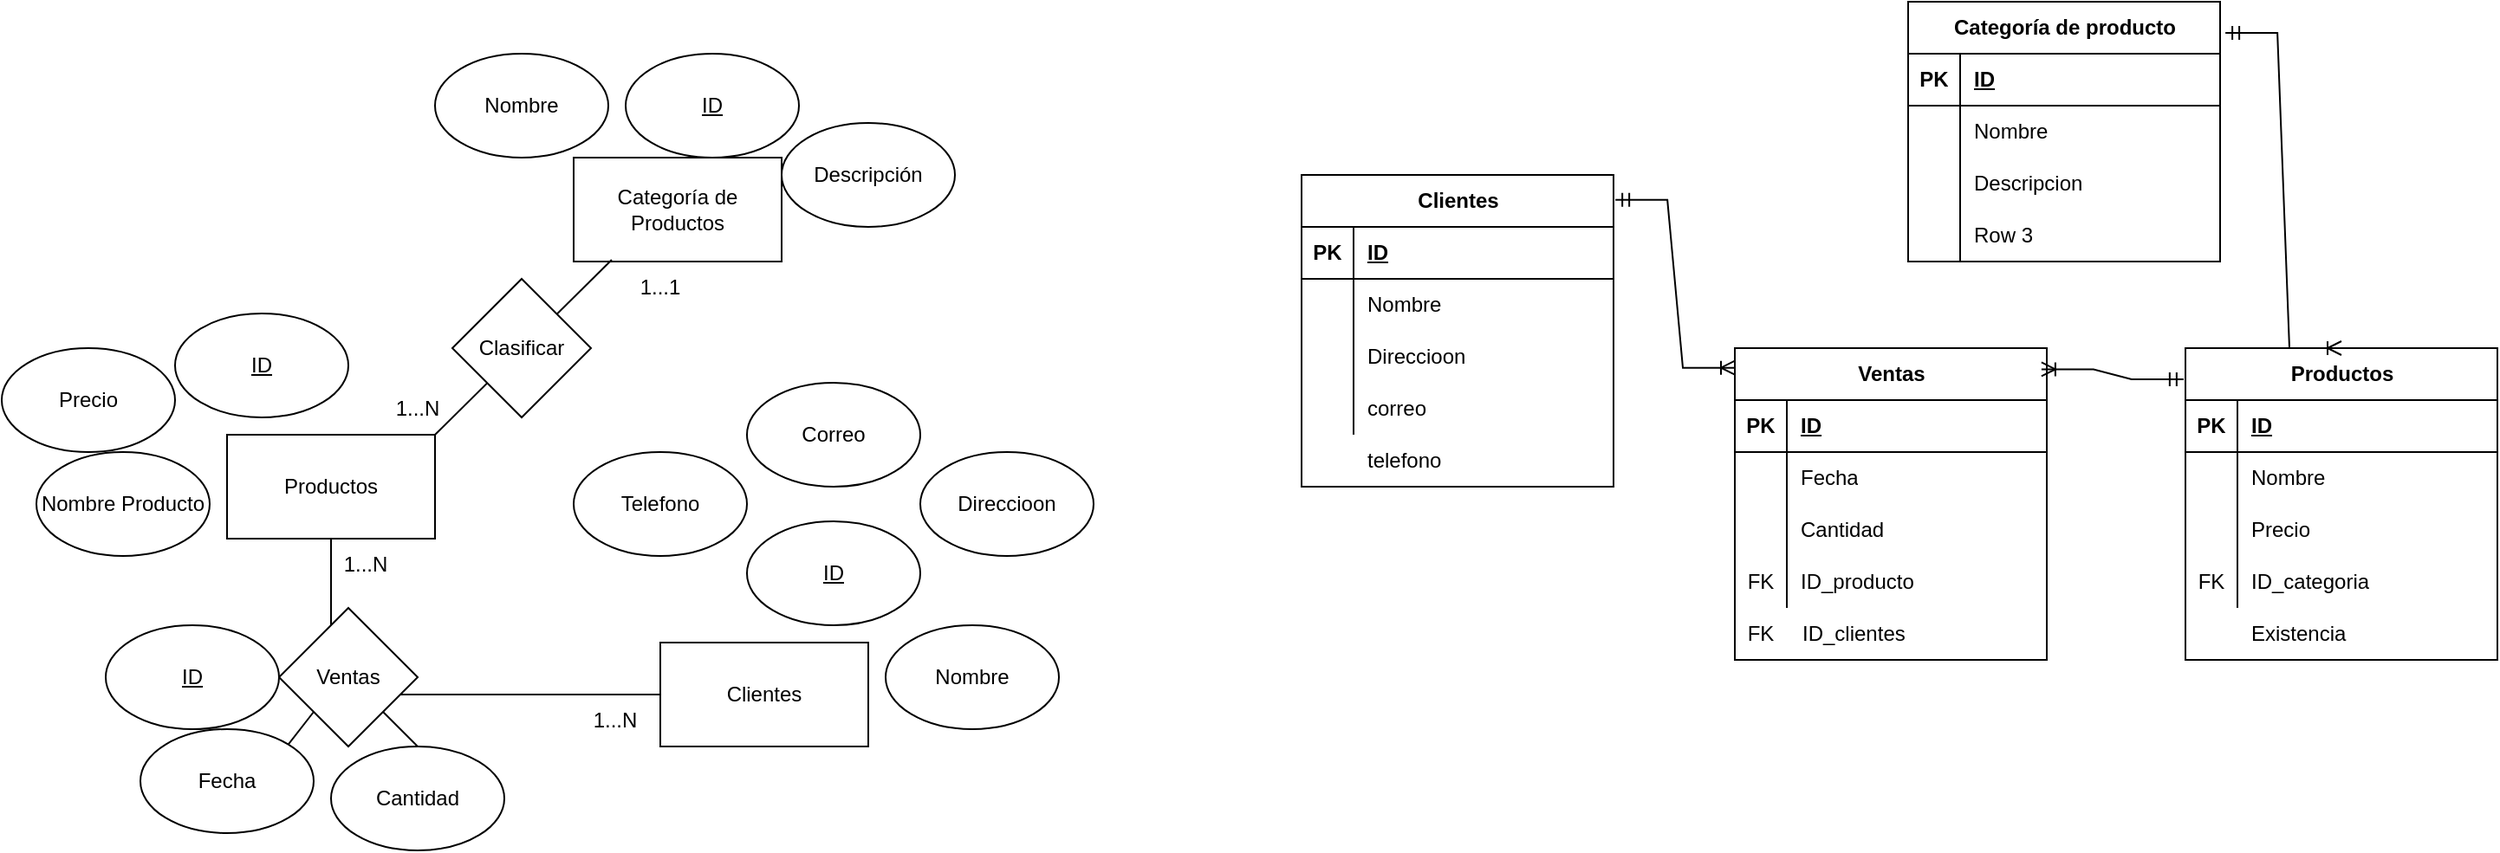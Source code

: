 <mxfile version="24.8.8">
  <diagram id="ik0Lz4-Ns2pUM9sEyJdz" name="Página-1">
    <mxGraphModel dx="712" dy="1914" grid="1" gridSize="10" guides="1" tooltips="1" connect="1" arrows="1" fold="1" page="1" pageScale="1" pageWidth="827" pageHeight="1169" math="0" shadow="0">
      <root>
        <mxCell id="0" />
        <mxCell id="1" parent="0" />
        <mxCell id="ZkZI7FOpLpJpucAlUELA-1" value="Productos" style="rounded=0;whiteSpace=wrap;html=1;" vertex="1" parent="1">
          <mxGeometry x="190" y="200" width="120" height="60" as="geometry" />
        </mxCell>
        <mxCell id="ZkZI7FOpLpJpucAlUELA-2" value="Categoría de Productos" style="rounded=0;whiteSpace=wrap;html=1;" vertex="1" parent="1">
          <mxGeometry x="390" y="40" width="120" height="60" as="geometry" />
        </mxCell>
        <mxCell id="ZkZI7FOpLpJpucAlUELA-3" value="Clientes" style="rounded=0;whiteSpace=wrap;html=1;" vertex="1" parent="1">
          <mxGeometry x="440" y="320" width="120" height="60" as="geometry" />
        </mxCell>
        <mxCell id="ZkZI7FOpLpJpucAlUELA-4" value="&lt;u&gt;ID&lt;/u&gt;" style="ellipse;whiteSpace=wrap;html=1;" vertex="1" parent="1">
          <mxGeometry x="160" y="130" width="100" height="60" as="geometry" />
        </mxCell>
        <mxCell id="ZkZI7FOpLpJpucAlUELA-5" value="Nombre Producto" style="ellipse;whiteSpace=wrap;html=1;" vertex="1" parent="1">
          <mxGeometry x="80" y="210" width="100" height="60" as="geometry" />
        </mxCell>
        <mxCell id="ZkZI7FOpLpJpucAlUELA-6" value="Precio" style="ellipse;whiteSpace=wrap;html=1;" vertex="1" parent="1">
          <mxGeometry x="60" y="150" width="100" height="60" as="geometry" />
        </mxCell>
        <mxCell id="ZkZI7FOpLpJpucAlUELA-7" value="&lt;u&gt;ID&lt;/u&gt;" style="ellipse;whiteSpace=wrap;html=1;" vertex="1" parent="1">
          <mxGeometry x="490" y="250" width="100" height="60" as="geometry" />
        </mxCell>
        <mxCell id="ZkZI7FOpLpJpucAlUELA-8" value="Nombre" style="ellipse;whiteSpace=wrap;html=1;" vertex="1" parent="1">
          <mxGeometry x="570" y="310" width="100" height="60" as="geometry" />
        </mxCell>
        <mxCell id="ZkZI7FOpLpJpucAlUELA-9" value="Direccioon" style="ellipse;whiteSpace=wrap;html=1;" vertex="1" parent="1">
          <mxGeometry x="590" y="210" width="100" height="60" as="geometry" />
        </mxCell>
        <mxCell id="ZkZI7FOpLpJpucAlUELA-10" value="Correo" style="ellipse;whiteSpace=wrap;html=1;" vertex="1" parent="1">
          <mxGeometry x="490" y="170" width="100" height="60" as="geometry" />
        </mxCell>
        <mxCell id="ZkZI7FOpLpJpucAlUELA-11" value="Telefono" style="ellipse;whiteSpace=wrap;html=1;" vertex="1" parent="1">
          <mxGeometry x="390" y="210" width="100" height="60" as="geometry" />
        </mxCell>
        <mxCell id="ZkZI7FOpLpJpucAlUELA-12" value="&lt;u&gt;ID&lt;/u&gt;" style="ellipse;whiteSpace=wrap;html=1;" vertex="1" parent="1">
          <mxGeometry x="420" y="-20" width="100" height="60" as="geometry" />
        </mxCell>
        <mxCell id="ZkZI7FOpLpJpucAlUELA-13" value="Nombre" style="ellipse;whiteSpace=wrap;html=1;" vertex="1" parent="1">
          <mxGeometry x="310" y="-20" width="100" height="60" as="geometry" />
        </mxCell>
        <mxCell id="ZkZI7FOpLpJpucAlUELA-14" value="Descripción" style="ellipse;whiteSpace=wrap;html=1;" vertex="1" parent="1">
          <mxGeometry x="510" y="20" width="100" height="60" as="geometry" />
        </mxCell>
        <mxCell id="ZkZI7FOpLpJpucAlUELA-15" value="" style="endArrow=none;html=1;rounded=0;entryX=0.5;entryY=1;entryDx=0;entryDy=0;exitX=0;exitY=0.5;exitDx=0;exitDy=0;" edge="1" parent="1" source="ZkZI7FOpLpJpucAlUELA-3" target="ZkZI7FOpLpJpucAlUELA-1">
          <mxGeometry width="50" height="50" relative="1" as="geometry">
            <mxPoint x="260" y="420" as="sourcePoint" />
            <mxPoint x="310" y="370" as="targetPoint" />
            <Array as="points">
              <mxPoint x="250" y="350" />
            </Array>
          </mxGeometry>
        </mxCell>
        <mxCell id="ZkZI7FOpLpJpucAlUELA-16" value="Ventas" style="rhombus;whiteSpace=wrap;html=1;" vertex="1" parent="1">
          <mxGeometry x="220" y="300" width="80" height="80" as="geometry" />
        </mxCell>
        <mxCell id="ZkZI7FOpLpJpucAlUELA-17" value="&lt;u&gt;ID&lt;/u&gt;" style="ellipse;whiteSpace=wrap;html=1;" vertex="1" parent="1">
          <mxGeometry x="120" y="310" width="100" height="60" as="geometry" />
        </mxCell>
        <mxCell id="ZkZI7FOpLpJpucAlUELA-18" value="Fecha" style="ellipse;whiteSpace=wrap;html=1;" vertex="1" parent="1">
          <mxGeometry x="140" y="370" width="100" height="60" as="geometry" />
        </mxCell>
        <mxCell id="ZkZI7FOpLpJpucAlUELA-19" value="Cantidad" style="ellipse;whiteSpace=wrap;html=1;" vertex="1" parent="1">
          <mxGeometry x="250" y="380" width="100" height="60" as="geometry" />
        </mxCell>
        <mxCell id="ZkZI7FOpLpJpucAlUELA-20" value="" style="endArrow=none;html=1;rounded=0;entryX=0.183;entryY=0.983;entryDx=0;entryDy=0;entryPerimeter=0;exitX=1;exitY=0;exitDx=0;exitDy=0;" edge="1" parent="1" source="ZkZI7FOpLpJpucAlUELA-1" target="ZkZI7FOpLpJpucAlUELA-2">
          <mxGeometry width="50" height="50" relative="1" as="geometry">
            <mxPoint x="320" y="190" as="sourcePoint" />
            <mxPoint x="370" y="130" as="targetPoint" />
          </mxGeometry>
        </mxCell>
        <mxCell id="ZkZI7FOpLpJpucAlUELA-21" value="Clasificar" style="rhombus;whiteSpace=wrap;html=1;" vertex="1" parent="1">
          <mxGeometry x="320" y="110" width="80" height="80" as="geometry" />
        </mxCell>
        <mxCell id="ZkZI7FOpLpJpucAlUELA-22" value="" style="endArrow=none;html=1;rounded=0;entryX=0;entryY=1;entryDx=0;entryDy=0;exitX=1;exitY=0;exitDx=0;exitDy=0;" edge="1" parent="1" source="ZkZI7FOpLpJpucAlUELA-18" target="ZkZI7FOpLpJpucAlUELA-16">
          <mxGeometry width="50" height="50" relative="1" as="geometry">
            <mxPoint x="230" y="560" as="sourcePoint" />
            <mxPoint x="280" y="510" as="targetPoint" />
          </mxGeometry>
        </mxCell>
        <mxCell id="ZkZI7FOpLpJpucAlUELA-23" value="" style="endArrow=none;html=1;rounded=0;entryX=1;entryY=1;entryDx=0;entryDy=0;exitX=0.5;exitY=0;exitDx=0;exitDy=0;" edge="1" parent="1" source="ZkZI7FOpLpJpucAlUELA-19" target="ZkZI7FOpLpJpucAlUELA-16">
          <mxGeometry width="50" height="50" relative="1" as="geometry">
            <mxPoint x="200" y="550" as="sourcePoint" />
            <mxPoint x="250" y="500" as="targetPoint" />
          </mxGeometry>
        </mxCell>
        <mxCell id="ZkZI7FOpLpJpucAlUELA-24" value="Clientes" style="shape=table;startSize=30;container=1;collapsible=1;childLayout=tableLayout;fixedRows=1;rowLines=0;fontStyle=1;align=center;resizeLast=1;html=1;" vertex="1" parent="1">
          <mxGeometry x="810" y="50" width="180" height="180" as="geometry" />
        </mxCell>
        <mxCell id="ZkZI7FOpLpJpucAlUELA-25" value="" style="shape=tableRow;horizontal=0;startSize=0;swimlaneHead=0;swimlaneBody=0;fillColor=none;collapsible=0;dropTarget=0;points=[[0,0.5],[1,0.5]];portConstraint=eastwest;top=0;left=0;right=0;bottom=1;" vertex="1" parent="ZkZI7FOpLpJpucAlUELA-24">
          <mxGeometry y="30" width="180" height="30" as="geometry" />
        </mxCell>
        <mxCell id="ZkZI7FOpLpJpucAlUELA-26" value="PK" style="shape=partialRectangle;connectable=0;fillColor=none;top=0;left=0;bottom=0;right=0;fontStyle=1;overflow=hidden;whiteSpace=wrap;html=1;" vertex="1" parent="ZkZI7FOpLpJpucAlUELA-25">
          <mxGeometry width="30" height="30" as="geometry">
            <mxRectangle width="30" height="30" as="alternateBounds" />
          </mxGeometry>
        </mxCell>
        <mxCell id="ZkZI7FOpLpJpucAlUELA-27" value="ID" style="shape=partialRectangle;connectable=0;fillColor=none;top=0;left=0;bottom=0;right=0;align=left;spacingLeft=6;fontStyle=5;overflow=hidden;whiteSpace=wrap;html=1;" vertex="1" parent="ZkZI7FOpLpJpucAlUELA-25">
          <mxGeometry x="30" width="150" height="30" as="geometry">
            <mxRectangle width="150" height="30" as="alternateBounds" />
          </mxGeometry>
        </mxCell>
        <mxCell id="ZkZI7FOpLpJpucAlUELA-28" value="" style="shape=tableRow;horizontal=0;startSize=0;swimlaneHead=0;swimlaneBody=0;fillColor=none;collapsible=0;dropTarget=0;points=[[0,0.5],[1,0.5]];portConstraint=eastwest;top=0;left=0;right=0;bottom=0;" vertex="1" parent="ZkZI7FOpLpJpucAlUELA-24">
          <mxGeometry y="60" width="180" height="30" as="geometry" />
        </mxCell>
        <mxCell id="ZkZI7FOpLpJpucAlUELA-29" value="" style="shape=partialRectangle;connectable=0;fillColor=none;top=0;left=0;bottom=0;right=0;editable=1;overflow=hidden;whiteSpace=wrap;html=1;" vertex="1" parent="ZkZI7FOpLpJpucAlUELA-28">
          <mxGeometry width="30" height="30" as="geometry">
            <mxRectangle width="30" height="30" as="alternateBounds" />
          </mxGeometry>
        </mxCell>
        <mxCell id="ZkZI7FOpLpJpucAlUELA-30" value="Nombre" style="shape=partialRectangle;connectable=0;fillColor=none;top=0;left=0;bottom=0;right=0;align=left;spacingLeft=6;overflow=hidden;whiteSpace=wrap;html=1;" vertex="1" parent="ZkZI7FOpLpJpucAlUELA-28">
          <mxGeometry x="30" width="150" height="30" as="geometry">
            <mxRectangle width="150" height="30" as="alternateBounds" />
          </mxGeometry>
        </mxCell>
        <mxCell id="ZkZI7FOpLpJpucAlUELA-31" value="" style="shape=tableRow;horizontal=0;startSize=0;swimlaneHead=0;swimlaneBody=0;fillColor=none;collapsible=0;dropTarget=0;points=[[0,0.5],[1,0.5]];portConstraint=eastwest;top=0;left=0;right=0;bottom=0;" vertex="1" parent="ZkZI7FOpLpJpucAlUELA-24">
          <mxGeometry y="90" width="180" height="30" as="geometry" />
        </mxCell>
        <mxCell id="ZkZI7FOpLpJpucAlUELA-32" value="" style="shape=partialRectangle;connectable=0;fillColor=none;top=0;left=0;bottom=0;right=0;editable=1;overflow=hidden;whiteSpace=wrap;html=1;" vertex="1" parent="ZkZI7FOpLpJpucAlUELA-31">
          <mxGeometry width="30" height="30" as="geometry">
            <mxRectangle width="30" height="30" as="alternateBounds" />
          </mxGeometry>
        </mxCell>
        <mxCell id="ZkZI7FOpLpJpucAlUELA-33" value="Direccioon" style="shape=partialRectangle;connectable=0;fillColor=none;top=0;left=0;bottom=0;right=0;align=left;spacingLeft=6;overflow=hidden;whiteSpace=wrap;html=1;" vertex="1" parent="ZkZI7FOpLpJpucAlUELA-31">
          <mxGeometry x="30" width="150" height="30" as="geometry">
            <mxRectangle width="150" height="30" as="alternateBounds" />
          </mxGeometry>
        </mxCell>
        <mxCell id="ZkZI7FOpLpJpucAlUELA-34" value="" style="shape=tableRow;horizontal=0;startSize=0;swimlaneHead=0;swimlaneBody=0;fillColor=none;collapsible=0;dropTarget=0;points=[[0,0.5],[1,0.5]];portConstraint=eastwest;top=0;left=0;right=0;bottom=0;" vertex="1" parent="ZkZI7FOpLpJpucAlUELA-24">
          <mxGeometry y="120" width="180" height="30" as="geometry" />
        </mxCell>
        <mxCell id="ZkZI7FOpLpJpucAlUELA-35" value="" style="shape=partialRectangle;connectable=0;fillColor=none;top=0;left=0;bottom=0;right=0;editable=1;overflow=hidden;whiteSpace=wrap;html=1;" vertex="1" parent="ZkZI7FOpLpJpucAlUELA-34">
          <mxGeometry width="30" height="30" as="geometry">
            <mxRectangle width="30" height="30" as="alternateBounds" />
          </mxGeometry>
        </mxCell>
        <mxCell id="ZkZI7FOpLpJpucAlUELA-36" value="correo" style="shape=partialRectangle;connectable=0;fillColor=none;top=0;left=0;bottom=0;right=0;align=left;spacingLeft=6;overflow=hidden;whiteSpace=wrap;html=1;" vertex="1" parent="ZkZI7FOpLpJpucAlUELA-34">
          <mxGeometry x="30" width="150" height="30" as="geometry">
            <mxRectangle width="150" height="30" as="alternateBounds" />
          </mxGeometry>
        </mxCell>
        <mxCell id="ZkZI7FOpLpJpucAlUELA-37" value="Productos" style="shape=table;startSize=30;container=1;collapsible=1;childLayout=tableLayout;fixedRows=1;rowLines=0;fontStyle=1;align=center;resizeLast=1;html=1;" vertex="1" parent="1">
          <mxGeometry x="1320" y="150" width="180" height="180" as="geometry" />
        </mxCell>
        <mxCell id="ZkZI7FOpLpJpucAlUELA-38" value="" style="shape=tableRow;horizontal=0;startSize=0;swimlaneHead=0;swimlaneBody=0;fillColor=none;collapsible=0;dropTarget=0;points=[[0,0.5],[1,0.5]];portConstraint=eastwest;top=0;left=0;right=0;bottom=1;" vertex="1" parent="ZkZI7FOpLpJpucAlUELA-37">
          <mxGeometry y="30" width="180" height="30" as="geometry" />
        </mxCell>
        <mxCell id="ZkZI7FOpLpJpucAlUELA-39" value="PK" style="shape=partialRectangle;connectable=0;fillColor=none;top=0;left=0;bottom=0;right=0;fontStyle=1;overflow=hidden;whiteSpace=wrap;html=1;" vertex="1" parent="ZkZI7FOpLpJpucAlUELA-38">
          <mxGeometry width="30" height="30" as="geometry">
            <mxRectangle width="30" height="30" as="alternateBounds" />
          </mxGeometry>
        </mxCell>
        <mxCell id="ZkZI7FOpLpJpucAlUELA-40" value="ID" style="shape=partialRectangle;connectable=0;fillColor=none;top=0;left=0;bottom=0;right=0;align=left;spacingLeft=6;fontStyle=5;overflow=hidden;whiteSpace=wrap;html=1;" vertex="1" parent="ZkZI7FOpLpJpucAlUELA-38">
          <mxGeometry x="30" width="150" height="30" as="geometry">
            <mxRectangle width="150" height="30" as="alternateBounds" />
          </mxGeometry>
        </mxCell>
        <mxCell id="ZkZI7FOpLpJpucAlUELA-41" value="" style="shape=tableRow;horizontal=0;startSize=0;swimlaneHead=0;swimlaneBody=0;fillColor=none;collapsible=0;dropTarget=0;points=[[0,0.5],[1,0.5]];portConstraint=eastwest;top=0;left=0;right=0;bottom=0;" vertex="1" parent="ZkZI7FOpLpJpucAlUELA-37">
          <mxGeometry y="60" width="180" height="30" as="geometry" />
        </mxCell>
        <mxCell id="ZkZI7FOpLpJpucAlUELA-42" value="" style="shape=partialRectangle;connectable=0;fillColor=none;top=0;left=0;bottom=0;right=0;editable=1;overflow=hidden;whiteSpace=wrap;html=1;" vertex="1" parent="ZkZI7FOpLpJpucAlUELA-41">
          <mxGeometry width="30" height="30" as="geometry">
            <mxRectangle width="30" height="30" as="alternateBounds" />
          </mxGeometry>
        </mxCell>
        <mxCell id="ZkZI7FOpLpJpucAlUELA-43" value="Nombre" style="shape=partialRectangle;connectable=0;fillColor=none;top=0;left=0;bottom=0;right=0;align=left;spacingLeft=6;overflow=hidden;whiteSpace=wrap;html=1;" vertex="1" parent="ZkZI7FOpLpJpucAlUELA-41">
          <mxGeometry x="30" width="150" height="30" as="geometry">
            <mxRectangle width="150" height="30" as="alternateBounds" />
          </mxGeometry>
        </mxCell>
        <mxCell id="ZkZI7FOpLpJpucAlUELA-44" value="" style="shape=tableRow;horizontal=0;startSize=0;swimlaneHead=0;swimlaneBody=0;fillColor=none;collapsible=0;dropTarget=0;points=[[0,0.5],[1,0.5]];portConstraint=eastwest;top=0;left=0;right=0;bottom=0;" vertex="1" parent="ZkZI7FOpLpJpucAlUELA-37">
          <mxGeometry y="90" width="180" height="30" as="geometry" />
        </mxCell>
        <mxCell id="ZkZI7FOpLpJpucAlUELA-45" value="" style="shape=partialRectangle;connectable=0;fillColor=none;top=0;left=0;bottom=0;right=0;editable=1;overflow=hidden;whiteSpace=wrap;html=1;" vertex="1" parent="ZkZI7FOpLpJpucAlUELA-44">
          <mxGeometry width="30" height="30" as="geometry">
            <mxRectangle width="30" height="30" as="alternateBounds" />
          </mxGeometry>
        </mxCell>
        <mxCell id="ZkZI7FOpLpJpucAlUELA-46" value="Precio" style="shape=partialRectangle;connectable=0;fillColor=none;top=0;left=0;bottom=0;right=0;align=left;spacingLeft=6;overflow=hidden;whiteSpace=wrap;html=1;" vertex="1" parent="ZkZI7FOpLpJpucAlUELA-44">
          <mxGeometry x="30" width="150" height="30" as="geometry">
            <mxRectangle width="150" height="30" as="alternateBounds" />
          </mxGeometry>
        </mxCell>
        <mxCell id="ZkZI7FOpLpJpucAlUELA-47" value="" style="shape=tableRow;horizontal=0;startSize=0;swimlaneHead=0;swimlaneBody=0;fillColor=none;collapsible=0;dropTarget=0;points=[[0,0.5],[1,0.5]];portConstraint=eastwest;top=0;left=0;right=0;bottom=0;" vertex="1" parent="ZkZI7FOpLpJpucAlUELA-37">
          <mxGeometry y="120" width="180" height="30" as="geometry" />
        </mxCell>
        <mxCell id="ZkZI7FOpLpJpucAlUELA-48" value="FK" style="shape=partialRectangle;connectable=0;fillColor=none;top=0;left=0;bottom=0;right=0;editable=1;overflow=hidden;whiteSpace=wrap;html=1;" vertex="1" parent="ZkZI7FOpLpJpucAlUELA-47">
          <mxGeometry width="30" height="30" as="geometry">
            <mxRectangle width="30" height="30" as="alternateBounds" />
          </mxGeometry>
        </mxCell>
        <mxCell id="ZkZI7FOpLpJpucAlUELA-49" value="ID_categoria" style="shape=partialRectangle;connectable=0;fillColor=none;top=0;left=0;bottom=0;right=0;align=left;spacingLeft=6;overflow=hidden;whiteSpace=wrap;html=1;" vertex="1" parent="ZkZI7FOpLpJpucAlUELA-47">
          <mxGeometry x="30" width="150" height="30" as="geometry">
            <mxRectangle width="150" height="30" as="alternateBounds" />
          </mxGeometry>
        </mxCell>
        <mxCell id="ZkZI7FOpLpJpucAlUELA-50" value="Categoría de producto" style="shape=table;startSize=30;container=1;collapsible=1;childLayout=tableLayout;fixedRows=1;rowLines=0;fontStyle=1;align=center;resizeLast=1;html=1;" vertex="1" parent="1">
          <mxGeometry x="1160" y="-50" width="180" height="150" as="geometry" />
        </mxCell>
        <mxCell id="ZkZI7FOpLpJpucAlUELA-51" value="" style="shape=tableRow;horizontal=0;startSize=0;swimlaneHead=0;swimlaneBody=0;fillColor=none;collapsible=0;dropTarget=0;points=[[0,0.5],[1,0.5]];portConstraint=eastwest;top=0;left=0;right=0;bottom=1;" vertex="1" parent="ZkZI7FOpLpJpucAlUELA-50">
          <mxGeometry y="30" width="180" height="30" as="geometry" />
        </mxCell>
        <mxCell id="ZkZI7FOpLpJpucAlUELA-52" value="PK" style="shape=partialRectangle;connectable=0;fillColor=none;top=0;left=0;bottom=0;right=0;fontStyle=1;overflow=hidden;whiteSpace=wrap;html=1;" vertex="1" parent="ZkZI7FOpLpJpucAlUELA-51">
          <mxGeometry width="30" height="30" as="geometry">
            <mxRectangle width="30" height="30" as="alternateBounds" />
          </mxGeometry>
        </mxCell>
        <mxCell id="ZkZI7FOpLpJpucAlUELA-53" value="ID" style="shape=partialRectangle;connectable=0;fillColor=none;top=0;left=0;bottom=0;right=0;align=left;spacingLeft=6;fontStyle=5;overflow=hidden;whiteSpace=wrap;html=1;" vertex="1" parent="ZkZI7FOpLpJpucAlUELA-51">
          <mxGeometry x="30" width="150" height="30" as="geometry">
            <mxRectangle width="150" height="30" as="alternateBounds" />
          </mxGeometry>
        </mxCell>
        <mxCell id="ZkZI7FOpLpJpucAlUELA-54" value="" style="shape=tableRow;horizontal=0;startSize=0;swimlaneHead=0;swimlaneBody=0;fillColor=none;collapsible=0;dropTarget=0;points=[[0,0.5],[1,0.5]];portConstraint=eastwest;top=0;left=0;right=0;bottom=0;" vertex="1" parent="ZkZI7FOpLpJpucAlUELA-50">
          <mxGeometry y="60" width="180" height="30" as="geometry" />
        </mxCell>
        <mxCell id="ZkZI7FOpLpJpucAlUELA-55" value="" style="shape=partialRectangle;connectable=0;fillColor=none;top=0;left=0;bottom=0;right=0;editable=1;overflow=hidden;whiteSpace=wrap;html=1;" vertex="1" parent="ZkZI7FOpLpJpucAlUELA-54">
          <mxGeometry width="30" height="30" as="geometry">
            <mxRectangle width="30" height="30" as="alternateBounds" />
          </mxGeometry>
        </mxCell>
        <mxCell id="ZkZI7FOpLpJpucAlUELA-56" value="Nombre" style="shape=partialRectangle;connectable=0;fillColor=none;top=0;left=0;bottom=0;right=0;align=left;spacingLeft=6;overflow=hidden;whiteSpace=wrap;html=1;" vertex="1" parent="ZkZI7FOpLpJpucAlUELA-54">
          <mxGeometry x="30" width="150" height="30" as="geometry">
            <mxRectangle width="150" height="30" as="alternateBounds" />
          </mxGeometry>
        </mxCell>
        <mxCell id="ZkZI7FOpLpJpucAlUELA-57" value="" style="shape=tableRow;horizontal=0;startSize=0;swimlaneHead=0;swimlaneBody=0;fillColor=none;collapsible=0;dropTarget=0;points=[[0,0.5],[1,0.5]];portConstraint=eastwest;top=0;left=0;right=0;bottom=0;" vertex="1" parent="ZkZI7FOpLpJpucAlUELA-50">
          <mxGeometry y="90" width="180" height="30" as="geometry" />
        </mxCell>
        <mxCell id="ZkZI7FOpLpJpucAlUELA-58" value="" style="shape=partialRectangle;connectable=0;fillColor=none;top=0;left=0;bottom=0;right=0;editable=1;overflow=hidden;whiteSpace=wrap;html=1;" vertex="1" parent="ZkZI7FOpLpJpucAlUELA-57">
          <mxGeometry width="30" height="30" as="geometry">
            <mxRectangle width="30" height="30" as="alternateBounds" />
          </mxGeometry>
        </mxCell>
        <mxCell id="ZkZI7FOpLpJpucAlUELA-59" value="Descripcion" style="shape=partialRectangle;connectable=0;fillColor=none;top=0;left=0;bottom=0;right=0;align=left;spacingLeft=6;overflow=hidden;whiteSpace=wrap;html=1;" vertex="1" parent="ZkZI7FOpLpJpucAlUELA-57">
          <mxGeometry x="30" width="150" height="30" as="geometry">
            <mxRectangle width="150" height="30" as="alternateBounds" />
          </mxGeometry>
        </mxCell>
        <mxCell id="ZkZI7FOpLpJpucAlUELA-60" value="" style="shape=tableRow;horizontal=0;startSize=0;swimlaneHead=0;swimlaneBody=0;fillColor=none;collapsible=0;dropTarget=0;points=[[0,0.5],[1,0.5]];portConstraint=eastwest;top=0;left=0;right=0;bottom=0;" vertex="1" parent="ZkZI7FOpLpJpucAlUELA-50">
          <mxGeometry y="120" width="180" height="30" as="geometry" />
        </mxCell>
        <mxCell id="ZkZI7FOpLpJpucAlUELA-61" value="" style="shape=partialRectangle;connectable=0;fillColor=none;top=0;left=0;bottom=0;right=0;editable=1;overflow=hidden;whiteSpace=wrap;html=1;" vertex="1" parent="ZkZI7FOpLpJpucAlUELA-60">
          <mxGeometry width="30" height="30" as="geometry">
            <mxRectangle width="30" height="30" as="alternateBounds" />
          </mxGeometry>
        </mxCell>
        <mxCell id="ZkZI7FOpLpJpucAlUELA-62" value="Row 3" style="shape=partialRectangle;connectable=0;fillColor=none;top=0;left=0;bottom=0;right=0;align=left;spacingLeft=6;overflow=hidden;whiteSpace=wrap;html=1;" vertex="1" parent="ZkZI7FOpLpJpucAlUELA-60">
          <mxGeometry x="30" width="150" height="30" as="geometry">
            <mxRectangle width="150" height="30" as="alternateBounds" />
          </mxGeometry>
        </mxCell>
        <mxCell id="ZkZI7FOpLpJpucAlUELA-64" value="Ventas" style="shape=table;startSize=30;container=1;collapsible=1;childLayout=tableLayout;fixedRows=1;rowLines=0;fontStyle=1;align=center;resizeLast=1;html=1;" vertex="1" parent="1">
          <mxGeometry x="1060" y="150" width="180" height="180" as="geometry" />
        </mxCell>
        <mxCell id="ZkZI7FOpLpJpucAlUELA-65" value="" style="shape=tableRow;horizontal=0;startSize=0;swimlaneHead=0;swimlaneBody=0;fillColor=none;collapsible=0;dropTarget=0;points=[[0,0.5],[1,0.5]];portConstraint=eastwest;top=0;left=0;right=0;bottom=1;" vertex="1" parent="ZkZI7FOpLpJpucAlUELA-64">
          <mxGeometry y="30" width="180" height="30" as="geometry" />
        </mxCell>
        <mxCell id="ZkZI7FOpLpJpucAlUELA-66" value="PK" style="shape=partialRectangle;connectable=0;fillColor=none;top=0;left=0;bottom=0;right=0;fontStyle=1;overflow=hidden;whiteSpace=wrap;html=1;" vertex="1" parent="ZkZI7FOpLpJpucAlUELA-65">
          <mxGeometry width="30" height="30" as="geometry">
            <mxRectangle width="30" height="30" as="alternateBounds" />
          </mxGeometry>
        </mxCell>
        <mxCell id="ZkZI7FOpLpJpucAlUELA-67" value="ID" style="shape=partialRectangle;connectable=0;fillColor=none;top=0;left=0;bottom=0;right=0;align=left;spacingLeft=6;fontStyle=5;overflow=hidden;whiteSpace=wrap;html=1;" vertex="1" parent="ZkZI7FOpLpJpucAlUELA-65">
          <mxGeometry x="30" width="150" height="30" as="geometry">
            <mxRectangle width="150" height="30" as="alternateBounds" />
          </mxGeometry>
        </mxCell>
        <mxCell id="ZkZI7FOpLpJpucAlUELA-68" value="" style="shape=tableRow;horizontal=0;startSize=0;swimlaneHead=0;swimlaneBody=0;fillColor=none;collapsible=0;dropTarget=0;points=[[0,0.5],[1,0.5]];portConstraint=eastwest;top=0;left=0;right=0;bottom=0;" vertex="1" parent="ZkZI7FOpLpJpucAlUELA-64">
          <mxGeometry y="60" width="180" height="30" as="geometry" />
        </mxCell>
        <mxCell id="ZkZI7FOpLpJpucAlUELA-69" value="" style="shape=partialRectangle;connectable=0;fillColor=none;top=0;left=0;bottom=0;right=0;editable=1;overflow=hidden;whiteSpace=wrap;html=1;" vertex="1" parent="ZkZI7FOpLpJpucAlUELA-68">
          <mxGeometry width="30" height="30" as="geometry">
            <mxRectangle width="30" height="30" as="alternateBounds" />
          </mxGeometry>
        </mxCell>
        <mxCell id="ZkZI7FOpLpJpucAlUELA-70" value="Fecha" style="shape=partialRectangle;connectable=0;fillColor=none;top=0;left=0;bottom=0;right=0;align=left;spacingLeft=6;overflow=hidden;whiteSpace=wrap;html=1;" vertex="1" parent="ZkZI7FOpLpJpucAlUELA-68">
          <mxGeometry x="30" width="150" height="30" as="geometry">
            <mxRectangle width="150" height="30" as="alternateBounds" />
          </mxGeometry>
        </mxCell>
        <mxCell id="ZkZI7FOpLpJpucAlUELA-71" value="" style="shape=tableRow;horizontal=0;startSize=0;swimlaneHead=0;swimlaneBody=0;fillColor=none;collapsible=0;dropTarget=0;points=[[0,0.5],[1,0.5]];portConstraint=eastwest;top=0;left=0;right=0;bottom=0;" vertex="1" parent="ZkZI7FOpLpJpucAlUELA-64">
          <mxGeometry y="90" width="180" height="30" as="geometry" />
        </mxCell>
        <mxCell id="ZkZI7FOpLpJpucAlUELA-72" value="" style="shape=partialRectangle;connectable=0;fillColor=none;top=0;left=0;bottom=0;right=0;editable=1;overflow=hidden;whiteSpace=wrap;html=1;" vertex="1" parent="ZkZI7FOpLpJpucAlUELA-71">
          <mxGeometry width="30" height="30" as="geometry">
            <mxRectangle width="30" height="30" as="alternateBounds" />
          </mxGeometry>
        </mxCell>
        <mxCell id="ZkZI7FOpLpJpucAlUELA-73" value="Cantidad" style="shape=partialRectangle;connectable=0;fillColor=none;top=0;left=0;bottom=0;right=0;align=left;spacingLeft=6;overflow=hidden;whiteSpace=wrap;html=1;" vertex="1" parent="ZkZI7FOpLpJpucAlUELA-71">
          <mxGeometry x="30" width="150" height="30" as="geometry">
            <mxRectangle width="150" height="30" as="alternateBounds" />
          </mxGeometry>
        </mxCell>
        <mxCell id="ZkZI7FOpLpJpucAlUELA-74" value="" style="shape=tableRow;horizontal=0;startSize=0;swimlaneHead=0;swimlaneBody=0;fillColor=none;collapsible=0;dropTarget=0;points=[[0,0.5],[1,0.5]];portConstraint=eastwest;top=0;left=0;right=0;bottom=0;" vertex="1" parent="ZkZI7FOpLpJpucAlUELA-64">
          <mxGeometry y="120" width="180" height="30" as="geometry" />
        </mxCell>
        <mxCell id="ZkZI7FOpLpJpucAlUELA-75" value="FK" style="shape=partialRectangle;connectable=0;fillColor=none;top=0;left=0;bottom=0;right=0;editable=1;overflow=hidden;whiteSpace=wrap;html=1;" vertex="1" parent="ZkZI7FOpLpJpucAlUELA-74">
          <mxGeometry width="30" height="30" as="geometry">
            <mxRectangle width="30" height="30" as="alternateBounds" />
          </mxGeometry>
        </mxCell>
        <mxCell id="ZkZI7FOpLpJpucAlUELA-76" value="ID_producto" style="shape=partialRectangle;connectable=0;fillColor=none;top=0;left=0;bottom=0;right=0;align=left;spacingLeft=6;overflow=hidden;whiteSpace=wrap;html=1;" vertex="1" parent="ZkZI7FOpLpJpucAlUELA-74">
          <mxGeometry x="30" width="150" height="30" as="geometry">
            <mxRectangle width="150" height="30" as="alternateBounds" />
          </mxGeometry>
        </mxCell>
        <mxCell id="ZkZI7FOpLpJpucAlUELA-77" value="ID_clientes" style="shape=partialRectangle;connectable=0;fillColor=none;top=0;left=0;bottom=0;right=0;align=left;spacingLeft=6;overflow=hidden;whiteSpace=wrap;html=1;" vertex="1" parent="1">
          <mxGeometry x="1091" y="300" width="150" height="30" as="geometry">
            <mxRectangle width="150" height="30" as="alternateBounds" />
          </mxGeometry>
        </mxCell>
        <mxCell id="ZkZI7FOpLpJpucAlUELA-79" value="" style="edgeStyle=entityRelationEdgeStyle;fontSize=12;html=1;endArrow=ERoneToMany;startArrow=ERmandOne;rounded=0;exitX=1.006;exitY=0.08;exitDx=0;exitDy=0;exitPerimeter=0;entryX=0;entryY=0.063;entryDx=0;entryDy=0;entryPerimeter=0;" edge="1" parent="1" source="ZkZI7FOpLpJpucAlUELA-24" target="ZkZI7FOpLpJpucAlUELA-64">
          <mxGeometry width="100" height="100" relative="1" as="geometry">
            <mxPoint x="840" y="490" as="sourcePoint" />
            <mxPoint x="940" y="390" as="targetPoint" />
          </mxGeometry>
        </mxCell>
        <mxCell id="ZkZI7FOpLpJpucAlUELA-80" value="" style="edgeStyle=entityRelationEdgeStyle;fontSize=12;html=1;endArrow=ERoneToMany;startArrow=ERmandOne;rounded=0;entryX=0.983;entryY=0.068;entryDx=0;entryDy=0;entryPerimeter=0;exitX=-0.006;exitY=0.1;exitDx=0;exitDy=0;exitPerimeter=0;" edge="1" parent="1" source="ZkZI7FOpLpJpucAlUELA-37" target="ZkZI7FOpLpJpucAlUELA-64">
          <mxGeometry width="100" height="100" relative="1" as="geometry">
            <mxPoint x="1160" y="530" as="sourcePoint" />
            <mxPoint x="1260" y="430" as="targetPoint" />
          </mxGeometry>
        </mxCell>
        <mxCell id="ZkZI7FOpLpJpucAlUELA-81" value="telefono" style="shape=partialRectangle;connectable=0;fillColor=none;top=0;left=0;bottom=0;right=0;align=left;spacingLeft=6;overflow=hidden;whiteSpace=wrap;html=1;" vertex="1" parent="1">
          <mxGeometry x="840" y="200" width="150" height="30" as="geometry">
            <mxRectangle width="150" height="30" as="alternateBounds" />
          </mxGeometry>
        </mxCell>
        <mxCell id="ZkZI7FOpLpJpucAlUELA-82" value="FK" style="shape=partialRectangle;connectable=0;fillColor=none;top=0;left=0;bottom=0;right=0;editable=1;overflow=hidden;whiteSpace=wrap;html=1;" vertex="1" parent="1">
          <mxGeometry x="1060" y="300" width="30" height="30" as="geometry">
            <mxRectangle width="30" height="30" as="alternateBounds" />
          </mxGeometry>
        </mxCell>
        <mxCell id="ZkZI7FOpLpJpucAlUELA-83" value="Existencia" style="shape=partialRectangle;connectable=0;fillColor=none;top=0;left=0;bottom=0;right=0;align=left;spacingLeft=6;overflow=hidden;whiteSpace=wrap;html=1;" vertex="1" parent="1">
          <mxGeometry x="1350" y="300" width="150" height="30" as="geometry">
            <mxRectangle width="150" height="30" as="alternateBounds" />
          </mxGeometry>
        </mxCell>
        <mxCell id="ZkZI7FOpLpJpucAlUELA-84" value="" style="edgeStyle=entityRelationEdgeStyle;fontSize=12;html=1;endArrow=ERoneToMany;startArrow=ERmandOne;rounded=0;exitX=1.017;exitY=0.12;exitDx=0;exitDy=0;exitPerimeter=0;entryX=0.5;entryY=0;entryDx=0;entryDy=0;" edge="1" parent="1" source="ZkZI7FOpLpJpucAlUELA-50" target="ZkZI7FOpLpJpucAlUELA-37">
          <mxGeometry width="100" height="100" relative="1" as="geometry">
            <mxPoint x="1140" y="530" as="sourcePoint" />
            <mxPoint x="1410" y="330" as="targetPoint" />
            <Array as="points">
              <mxPoint x="1400" y="350" />
              <mxPoint x="1420" y="50" />
              <mxPoint x="1410" y="340" />
            </Array>
          </mxGeometry>
        </mxCell>
        <mxCell id="ZkZI7FOpLpJpucAlUELA-88" value="1...N" style="text;html=1;align=center;verticalAlign=middle;whiteSpace=wrap;rounded=0;" vertex="1" parent="1">
          <mxGeometry x="270" y="170" width="60" height="30" as="geometry" />
        </mxCell>
        <mxCell id="ZkZI7FOpLpJpucAlUELA-89" value="1...1" style="text;html=1;align=center;verticalAlign=middle;whiteSpace=wrap;rounded=0;" vertex="1" parent="1">
          <mxGeometry x="410" y="100" width="60" height="30" as="geometry" />
        </mxCell>
        <mxCell id="ZkZI7FOpLpJpucAlUELA-90" value="1...N" style="text;html=1;align=center;verticalAlign=middle;whiteSpace=wrap;rounded=0;" vertex="1" parent="1">
          <mxGeometry x="240" y="260" width="60" height="30" as="geometry" />
        </mxCell>
        <mxCell id="ZkZI7FOpLpJpucAlUELA-91" value="1...N" style="text;html=1;align=center;verticalAlign=middle;whiteSpace=wrap;rounded=0;" vertex="1" parent="1">
          <mxGeometry x="384" y="350" width="60" height="30" as="geometry" />
        </mxCell>
      </root>
    </mxGraphModel>
  </diagram>
</mxfile>
